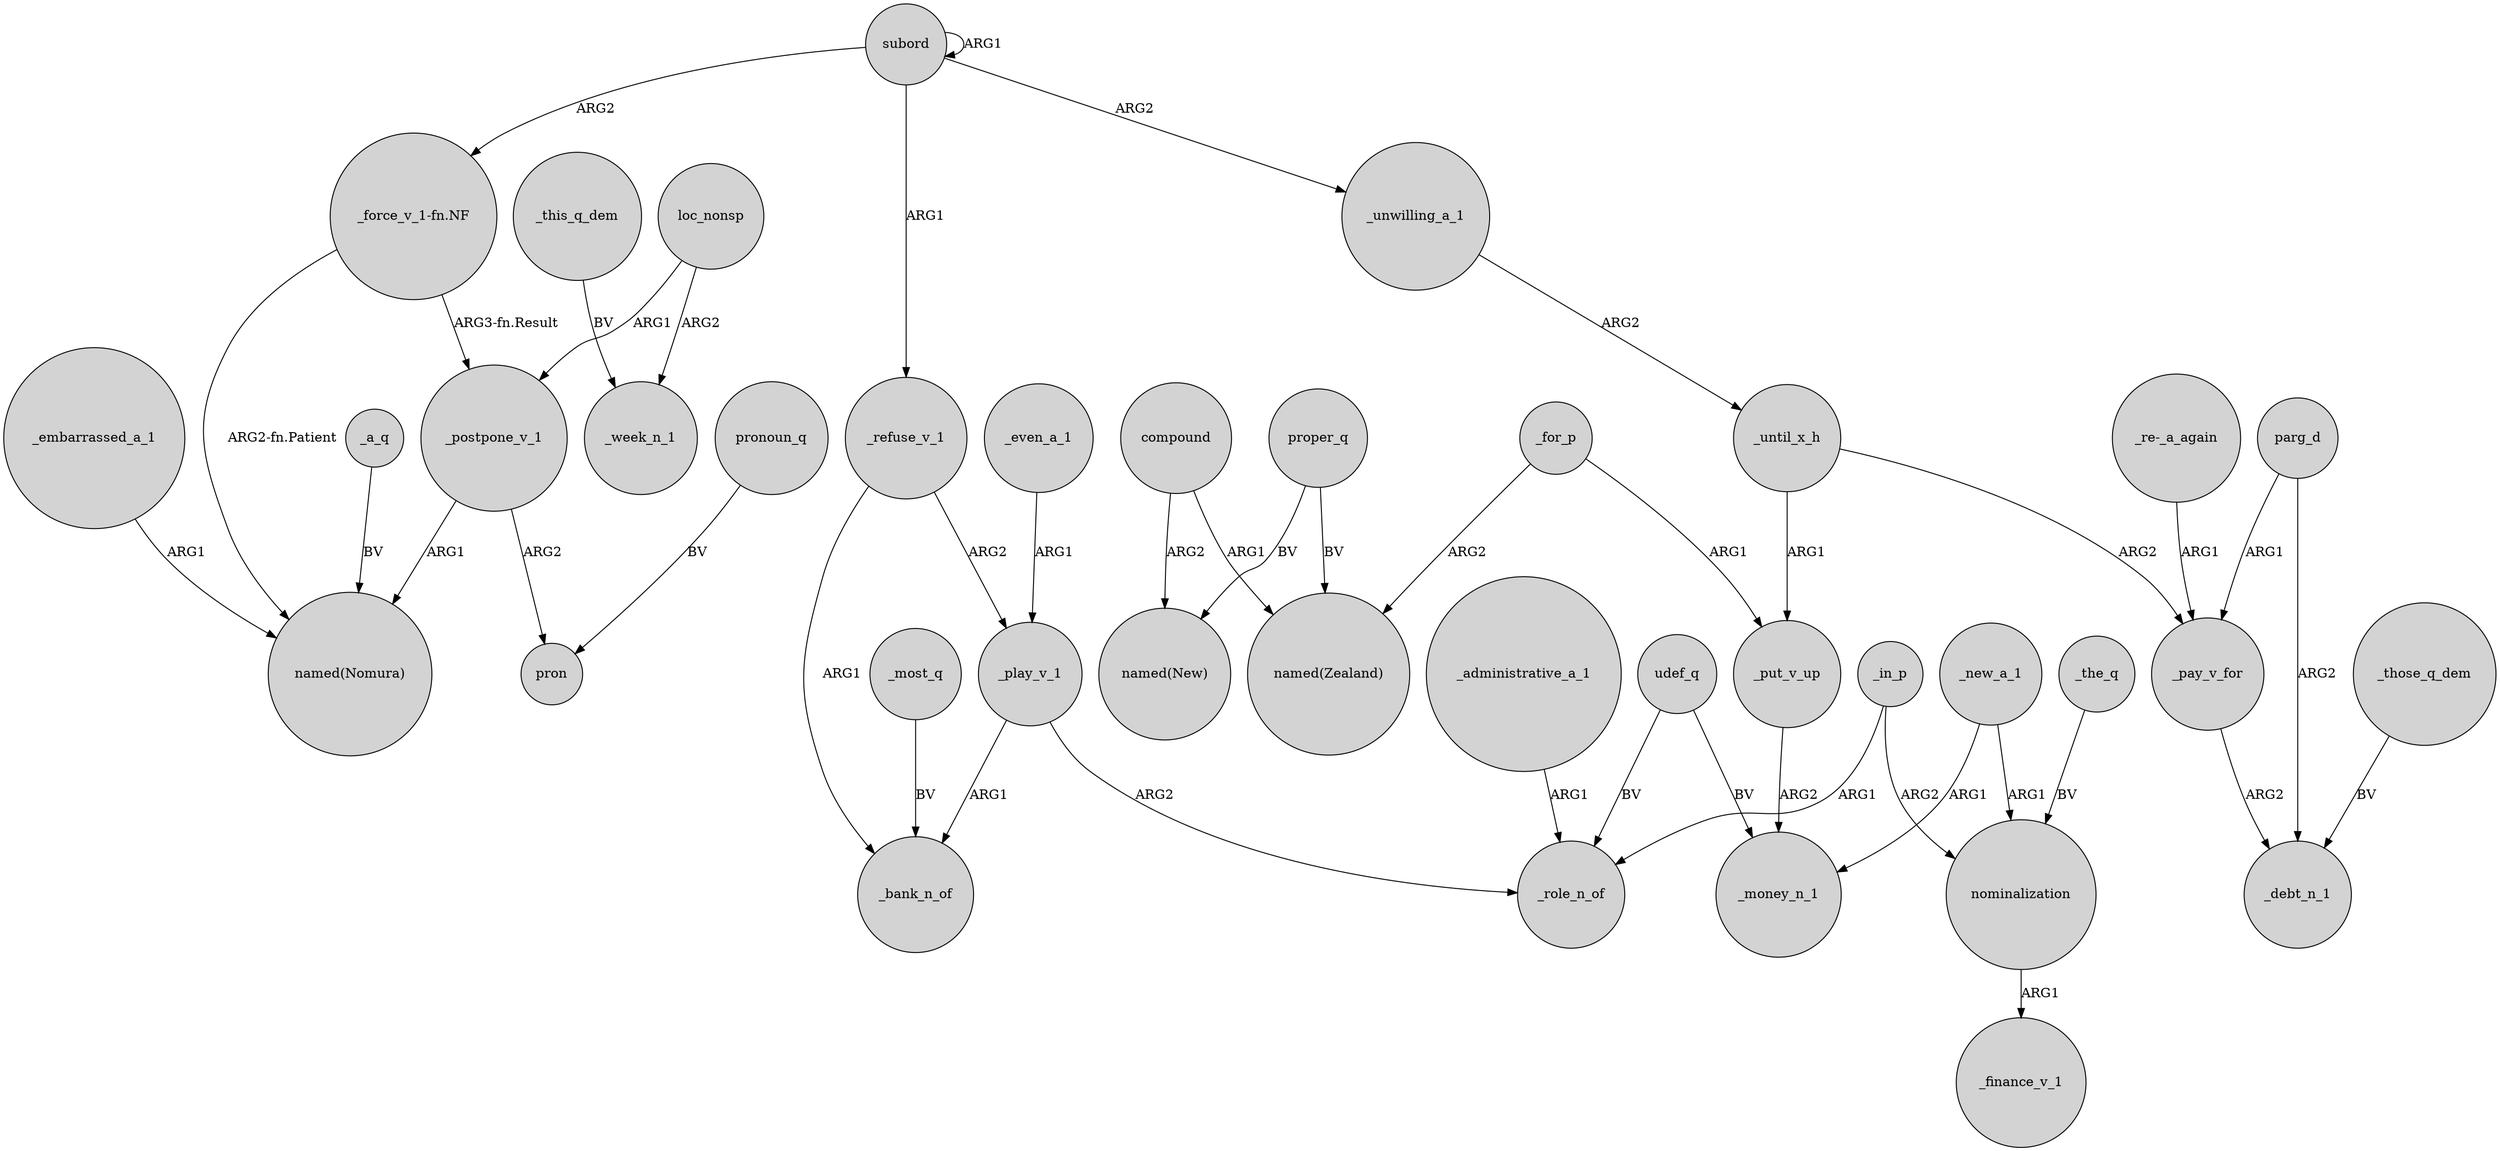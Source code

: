 digraph {
	node [shape=circle style=filled]
	"_force_v_1-fn.NF" -> _postpone_v_1 [label="ARG3-fn.Result"]
	udef_q -> _money_n_1 [label=BV]
	_play_v_1 -> _bank_n_of [label=ARG1]
	compound -> "named(New)" [label=ARG2]
	_a_q -> "named(Nomura)" [label=BV]
	subord -> _unwilling_a_1 [label=ARG2]
	_refuse_v_1 -> _bank_n_of [label=ARG1]
	proper_q -> "named(New)" [label=BV]
	_for_p -> "named(Zealand)" [label=ARG2]
	_most_q -> _bank_n_of [label=BV]
	_new_a_1 -> _money_n_1 [label=ARG1]
	_for_p -> _put_v_up [label=ARG1]
	_pay_v_for -> _debt_n_1 [label=ARG2]
	subord -> subord [label=ARG1]
	subord -> "_force_v_1-fn.NF" [label=ARG2]
	"_force_v_1-fn.NF" -> "named(Nomura)" [label="ARG2-fn.Patient"]
	_postpone_v_1 -> pron [label=ARG2]
	nominalization -> _finance_v_1 [label=ARG1]
	_until_x_h -> _put_v_up [label=ARG1]
	subord -> _refuse_v_1 [label=ARG1]
	"_re-_a_again" -> _pay_v_for [label=ARG1]
	loc_nonsp -> _postpone_v_1 [label=ARG1]
	_unwilling_a_1 -> _until_x_h [label=ARG2]
	_even_a_1 -> _play_v_1 [label=ARG1]
	pronoun_q -> pron [label=BV]
	_this_q_dem -> _week_n_1 [label=BV]
	compound -> "named(Zealand)" [label=ARG1]
	loc_nonsp -> _week_n_1 [label=ARG2]
	udef_q -> _role_n_of [label=BV]
	parg_d -> _debt_n_1 [label=ARG2]
	_put_v_up -> _money_n_1 [label=ARG2]
	_new_a_1 -> nominalization [label=ARG1]
	_administrative_a_1 -> _role_n_of [label=ARG1]
	_those_q_dem -> _debt_n_1 [label=BV]
	_refuse_v_1 -> _play_v_1 [label=ARG2]
	_postpone_v_1 -> "named(Nomura)" [label=ARG1]
	_embarrassed_a_1 -> "named(Nomura)" [label=ARG1]
	_until_x_h -> _pay_v_for [label=ARG2]
	proper_q -> "named(Zealand)" [label=BV]
	_play_v_1 -> _role_n_of [label=ARG2]
	_in_p -> nominalization [label=ARG2]
	_in_p -> _role_n_of [label=ARG1]
	parg_d -> _pay_v_for [label=ARG1]
	_the_q -> nominalization [label=BV]
}
